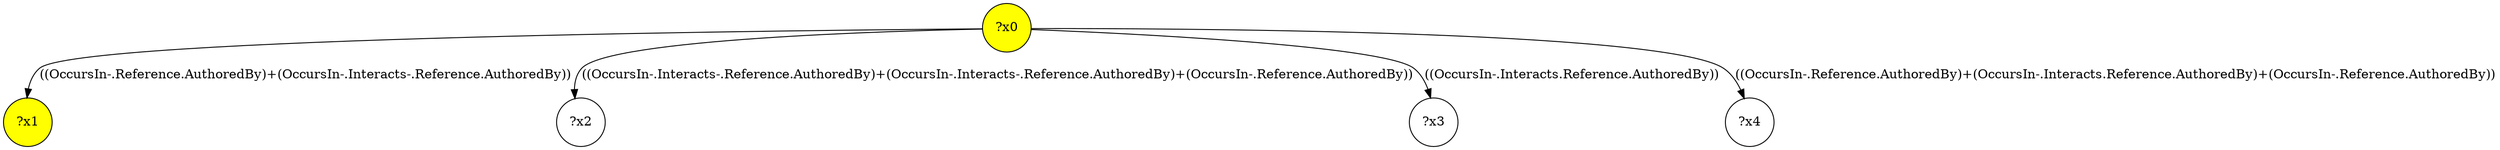 digraph g {
	x0 [fillcolor="yellow", style="filled," shape=circle, label="?x0"];
	x1 [fillcolor="yellow", style="filled," shape=circle, label="?x1"];
	x0 -> x1 [label="((OccursIn-.Reference.AuthoredBy)+(OccursIn-.Interacts-.Reference.AuthoredBy))"];
	x2 [shape=circle, label="?x2"];
	x0 -> x2 [label="((OccursIn-.Interacts-.Reference.AuthoredBy)+(OccursIn-.Interacts-.Reference.AuthoredBy)+(OccursIn-.Reference.AuthoredBy))"];
	x3 [shape=circle, label="?x3"];
	x0 -> x3 [label="((OccursIn-.Interacts.Reference.AuthoredBy))"];
	x4 [shape=circle, label="?x4"];
	x0 -> x4 [label="((OccursIn-.Reference.AuthoredBy)+(OccursIn-.Interacts.Reference.AuthoredBy)+(OccursIn-.Reference.AuthoredBy))"];
}
